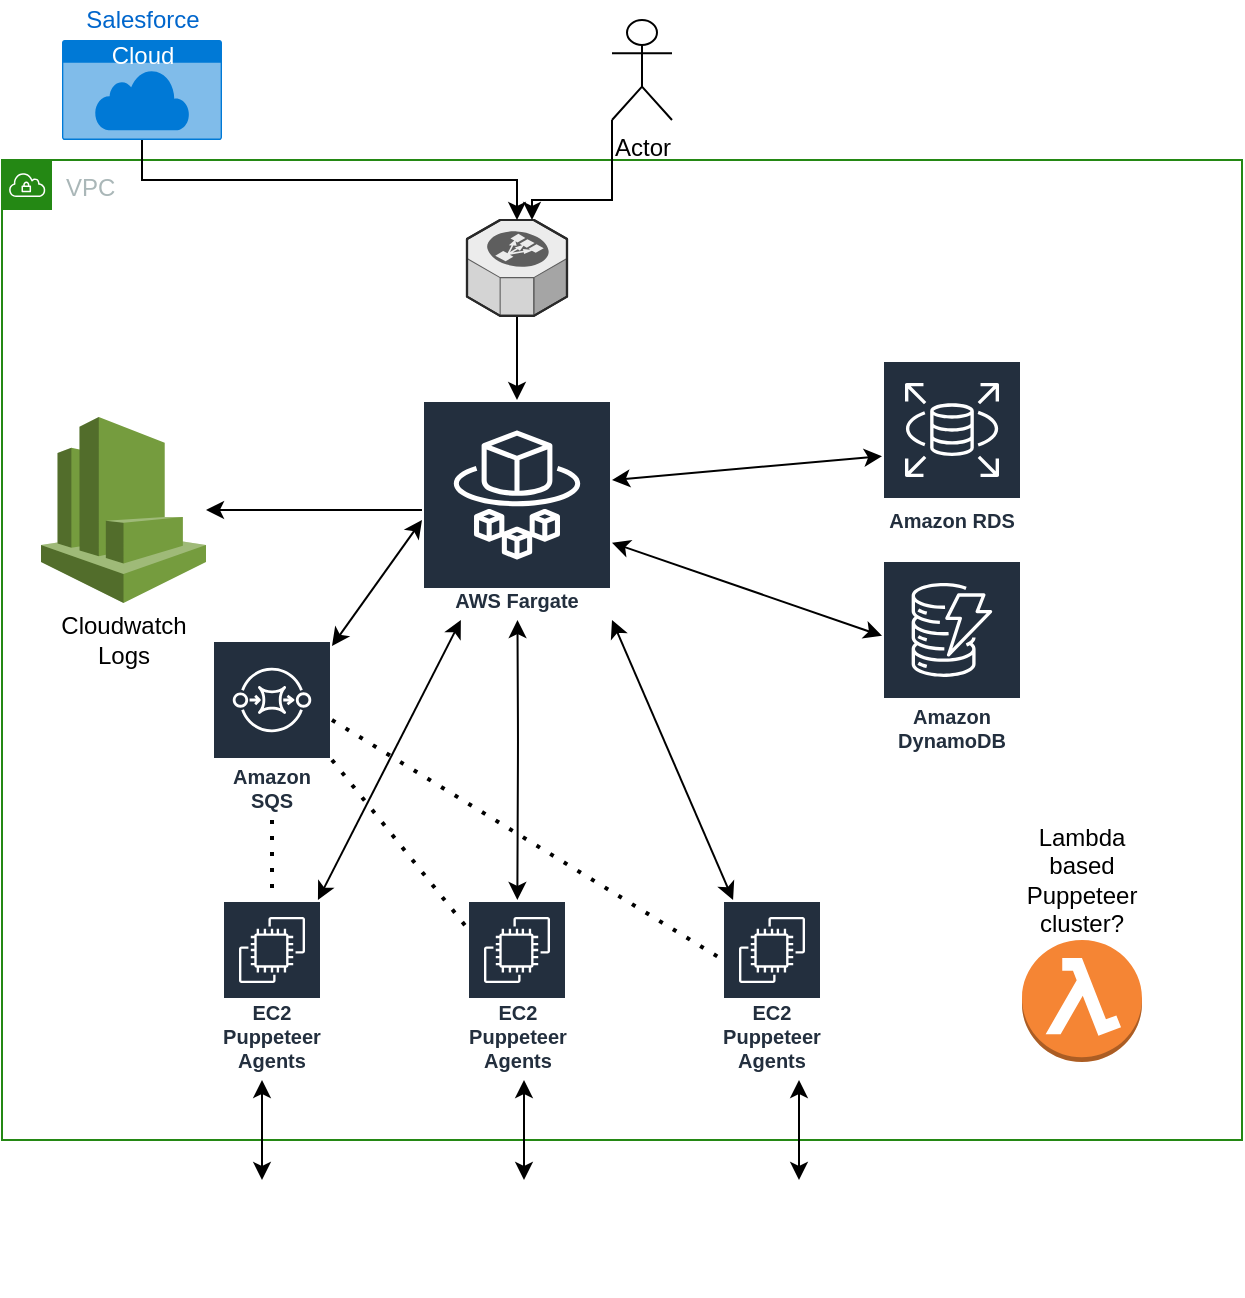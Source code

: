 <mxfile version="13.6.3" type="github">
  <diagram id="nQur8RngmUSOESzQFlPp" name="Page-1">
    <mxGraphModel dx="1186" dy="796" grid="0" gridSize="10" guides="1" tooltips="1" connect="1" arrows="1" fold="1" page="1" pageScale="1" pageWidth="850" pageHeight="1100" math="0" shadow="0">
      <root>
        <mxCell id="0" />
        <mxCell id="1" parent="0" />
        <mxCell id="8bmbix7VtnqFgUIKCFhv-3" value="VPC" style="points=[[0,0],[0.25,0],[0.5,0],[0.75,0],[1,0],[1,0.25],[1,0.5],[1,0.75],[1,1],[0.75,1],[0.5,1],[0.25,1],[0,1],[0,0.75],[0,0.5],[0,0.25]];outlineConnect=0;gradientColor=none;html=1;whiteSpace=wrap;fontSize=12;fontStyle=0;shape=mxgraph.aws4.group;grIcon=mxgraph.aws4.group_vpc;strokeColor=#248814;fillColor=none;verticalAlign=top;align=left;spacingLeft=30;fontColor=#AAB7B8;dashed=0;" vertex="1" parent="1">
          <mxGeometry x="150" y="100" width="620" height="490" as="geometry" />
        </mxCell>
        <mxCell id="8bmbix7VtnqFgUIKCFhv-2" value="AWS Fargate" style="outlineConnect=0;fontColor=#232F3E;gradientColor=none;strokeColor=#ffffff;fillColor=#232F3E;dashed=0;verticalLabelPosition=middle;verticalAlign=bottom;align=center;html=1;whiteSpace=wrap;fontSize=10;fontStyle=1;spacing=3;shape=mxgraph.aws4.productIcon;prIcon=mxgraph.aws4.fargate;" vertex="1" parent="1">
          <mxGeometry x="360" y="220" width="95" height="110" as="geometry" />
        </mxCell>
        <mxCell id="8bmbix7VtnqFgUIKCFhv-4" value="Amazon RDS" style="outlineConnect=0;fontColor=#232F3E;gradientColor=none;strokeColor=#ffffff;fillColor=#232F3E;dashed=0;verticalLabelPosition=middle;verticalAlign=bottom;align=center;html=1;whiteSpace=wrap;fontSize=10;fontStyle=1;spacing=3;shape=mxgraph.aws4.productIcon;prIcon=mxgraph.aws4.rds;" vertex="1" parent="1">
          <mxGeometry x="590" y="200" width="70" height="90" as="geometry" />
        </mxCell>
        <mxCell id="8bmbix7VtnqFgUIKCFhv-5" value="Amazon DynamoDB" style="outlineConnect=0;fontColor=#232F3E;gradientColor=none;strokeColor=#ffffff;fillColor=#232F3E;dashed=0;verticalLabelPosition=middle;verticalAlign=bottom;align=center;html=1;whiteSpace=wrap;fontSize=10;fontStyle=1;spacing=3;shape=mxgraph.aws4.productIcon;prIcon=mxgraph.aws4.dynamodb;" vertex="1" parent="1">
          <mxGeometry x="590" y="300" width="70" height="100" as="geometry" />
        </mxCell>
        <mxCell id="8bmbix7VtnqFgUIKCFhv-6" value="Amazon SQS" style="outlineConnect=0;fontColor=#232F3E;gradientColor=none;strokeColor=#ffffff;fillColor=#232F3E;dashed=0;verticalLabelPosition=middle;verticalAlign=bottom;align=center;html=1;whiteSpace=wrap;fontSize=10;fontStyle=1;spacing=3;shape=mxgraph.aws4.productIcon;prIcon=mxgraph.aws4.sqs;" vertex="1" parent="1">
          <mxGeometry x="255" y="340" width="60" height="90" as="geometry" />
        </mxCell>
        <mxCell id="8bmbix7VtnqFgUIKCFhv-7" value="Cloud" style="html=1;strokeColor=none;fillColor=#0079D6;labelPosition=center;verticalLabelPosition=middle;verticalAlign=top;align=center;fontSize=12;outlineConnect=0;spacingTop=-6;fontColor=#FFFFFF;shape=mxgraph.sitemap.cloud;" vertex="1" parent="1">
          <mxGeometry x="180" y="40" width="80" height="50" as="geometry" />
        </mxCell>
        <mxCell id="8bmbix7VtnqFgUIKCFhv-8" value="&lt;font color=&quot;#0066cc&quot;&gt;Salesforce&lt;/font&gt;" style="text;html=1;align=center;verticalAlign=middle;resizable=0;points=[];autosize=1;" vertex="1" parent="1">
          <mxGeometry x="185" y="20" width="70" height="20" as="geometry" />
        </mxCell>
        <mxCell id="8bmbix7VtnqFgUIKCFhv-22" value="" style="edgeStyle=orthogonalEdgeStyle;rounded=0;orthogonalLoop=1;jettySize=auto;html=1;" edge="1" parent="1" source="8bmbix7VtnqFgUIKCFhv-12" target="8bmbix7VtnqFgUIKCFhv-2">
          <mxGeometry relative="1" as="geometry" />
        </mxCell>
        <mxCell id="8bmbix7VtnqFgUIKCFhv-12" value="" style="verticalLabelPosition=bottom;html=1;verticalAlign=top;strokeWidth=1;align=center;outlineConnect=0;dashed=0;outlineConnect=0;shape=mxgraph.aws3d.elasticLoadBalancing;fillColor=#ECECEC;strokeColor=#5E5E5E;aspect=fixed;" vertex="1" parent="1">
          <mxGeometry x="382.5" y="130" width="50" height="47.92" as="geometry" />
        </mxCell>
        <mxCell id="8bmbix7VtnqFgUIKCFhv-13" style="edgeStyle=orthogonalEdgeStyle;rounded=0;orthogonalLoop=1;jettySize=auto;html=1;exitX=0.5;exitY=1;exitDx=0;exitDy=0;exitPerimeter=0;" edge="1" parent="1" source="8bmbix7VtnqFgUIKCFhv-7" target="8bmbix7VtnqFgUIKCFhv-12">
          <mxGeometry relative="1" as="geometry">
            <mxPoint x="220" y="90" as="sourcePoint" />
            <mxPoint x="400" y="230" as="targetPoint" />
          </mxGeometry>
        </mxCell>
        <mxCell id="8bmbix7VtnqFgUIKCFhv-15" style="edgeStyle=orthogonalEdgeStyle;rounded=0;orthogonalLoop=1;jettySize=auto;html=1;exitX=0;exitY=1;exitDx=0;exitDy=0;exitPerimeter=0;" edge="1" parent="1" source="8bmbix7VtnqFgUIKCFhv-14" target="8bmbix7VtnqFgUIKCFhv-12">
          <mxGeometry relative="1" as="geometry">
            <Array as="points">
              <mxPoint x="455" y="120" />
              <mxPoint x="415" y="120" />
            </Array>
          </mxGeometry>
        </mxCell>
        <mxCell id="8bmbix7VtnqFgUIKCFhv-14" value="Actor" style="shape=umlActor;verticalLabelPosition=bottom;verticalAlign=top;html=1;outlineConnect=0;" vertex="1" parent="1">
          <mxGeometry x="455" y="30" width="30" height="50" as="geometry" />
        </mxCell>
        <mxCell id="8bmbix7VtnqFgUIKCFhv-17" value="EC2 Puppeteer Agents" style="outlineConnect=0;fontColor=#232F3E;gradientColor=none;strokeColor=#ffffff;fillColor=#232F3E;dashed=0;verticalLabelPosition=middle;verticalAlign=bottom;align=center;html=1;whiteSpace=wrap;fontSize=10;fontStyle=1;spacing=3;shape=mxgraph.aws4.productIcon;prIcon=mxgraph.aws4.ec2;" vertex="1" parent="1">
          <mxGeometry x="260" y="470" width="50" height="90" as="geometry" />
        </mxCell>
        <mxCell id="8bmbix7VtnqFgUIKCFhv-19" value="" style="endArrow=classic;startArrow=classic;html=1;" edge="1" parent="1" source="8bmbix7VtnqFgUIKCFhv-6">
          <mxGeometry width="50" height="50" relative="1" as="geometry">
            <mxPoint x="280" y="280" as="sourcePoint" />
            <mxPoint x="360" y="280" as="targetPoint" />
          </mxGeometry>
        </mxCell>
        <mxCell id="8bmbix7VtnqFgUIKCFhv-20" value="" style="endArrow=classic;startArrow=classic;html=1;" edge="1" parent="1" target="8bmbix7VtnqFgUIKCFhv-4">
          <mxGeometry width="50" height="50" relative="1" as="geometry">
            <mxPoint x="455" y="260" as="sourcePoint" />
            <mxPoint x="535" y="260" as="targetPoint" />
          </mxGeometry>
        </mxCell>
        <mxCell id="8bmbix7VtnqFgUIKCFhv-21" value="" style="endArrow=classic;startArrow=classic;html=1;" edge="1" parent="1" source="8bmbix7VtnqFgUIKCFhv-2" target="8bmbix7VtnqFgUIKCFhv-5">
          <mxGeometry width="50" height="50" relative="1" as="geometry">
            <mxPoint x="465" y="270" as="sourcePoint" />
            <mxPoint x="600" y="258.088" as="targetPoint" />
          </mxGeometry>
        </mxCell>
        <mxCell id="8bmbix7VtnqFgUIKCFhv-23" value="EC2 Puppeteer Agents" style="outlineConnect=0;fontColor=#232F3E;gradientColor=none;strokeColor=#ffffff;fillColor=#232F3E;dashed=0;verticalLabelPosition=middle;verticalAlign=bottom;align=center;html=1;whiteSpace=wrap;fontSize=10;fontStyle=1;spacing=3;shape=mxgraph.aws4.productIcon;prIcon=mxgraph.aws4.ec2;" vertex="1" parent="1">
          <mxGeometry x="382.5" y="470" width="50" height="90" as="geometry" />
        </mxCell>
        <mxCell id="8bmbix7VtnqFgUIKCFhv-24" value="EC2 Puppeteer Agents" style="outlineConnect=0;fontColor=#232F3E;gradientColor=none;strokeColor=#ffffff;fillColor=#232F3E;dashed=0;verticalLabelPosition=middle;verticalAlign=bottom;align=center;html=1;whiteSpace=wrap;fontSize=10;fontStyle=1;spacing=3;shape=mxgraph.aws4.productIcon;prIcon=mxgraph.aws4.ec2;" vertex="1" parent="1">
          <mxGeometry x="510" y="470" width="50" height="90" as="geometry" />
        </mxCell>
        <mxCell id="8bmbix7VtnqFgUIKCFhv-29" value="" style="endArrow=classic;startArrow=classic;html=1;" edge="1" parent="1" source="8bmbix7VtnqFgUIKCFhv-2" target="8bmbix7VtnqFgUIKCFhv-23">
          <mxGeometry width="50" height="50" relative="1" as="geometry">
            <mxPoint x="400" y="400" as="sourcePoint" />
            <mxPoint x="450" y="360" as="targetPoint" />
            <Array as="points">
              <mxPoint x="408" y="390" />
            </Array>
          </mxGeometry>
        </mxCell>
        <mxCell id="8bmbix7VtnqFgUIKCFhv-32" value="" style="endArrow=classic;startArrow=classic;html=1;" edge="1" parent="1" source="8bmbix7VtnqFgUIKCFhv-17" target="8bmbix7VtnqFgUIKCFhv-2">
          <mxGeometry width="50" height="50" relative="1" as="geometry">
            <mxPoint x="400" y="400" as="sourcePoint" />
            <mxPoint x="450" y="350" as="targetPoint" />
            <Array as="points" />
          </mxGeometry>
        </mxCell>
        <mxCell id="8bmbix7VtnqFgUIKCFhv-33" value="" style="endArrow=classic;startArrow=classic;html=1;" edge="1" parent="1" source="8bmbix7VtnqFgUIKCFhv-24">
          <mxGeometry width="50" height="50" relative="1" as="geometry">
            <mxPoint x="377.33" y="472.571" as="sourcePoint" />
            <mxPoint x="454.997" y="330" as="targetPoint" />
            <Array as="points" />
          </mxGeometry>
        </mxCell>
        <mxCell id="8bmbix7VtnqFgUIKCFhv-34" value="" style="shape=image;html=1;verticalAlign=top;verticalLabelPosition=bottom;labelBackgroundColor=#ffffff;imageAspect=0;aspect=fixed;image=https://cdn4.iconfinder.com/data/icons/logos-brands-5/24/nginx-128.png" vertex="1" parent="1">
          <mxGeometry x="252" y="610" width="58" height="58" as="geometry" />
        </mxCell>
        <mxCell id="8bmbix7VtnqFgUIKCFhv-36" value="" style="shape=image;html=1;verticalAlign=top;verticalLabelPosition=bottom;labelBackgroundColor=#ffffff;imageAspect=0;aspect=fixed;image=https://cdn4.iconfinder.com/data/icons/logos-brands-5/24/nginx-128.png" vertex="1" parent="1">
          <mxGeometry x="382.5" y="610" width="58" height="58" as="geometry" />
        </mxCell>
        <mxCell id="8bmbix7VtnqFgUIKCFhv-37" value="" style="shape=image;html=1;verticalAlign=top;verticalLabelPosition=bottom;labelBackgroundColor=#ffffff;imageAspect=0;aspect=fixed;image=https://cdn4.iconfinder.com/data/icons/logos-brands-5/24/nginx-128.png" vertex="1" parent="1">
          <mxGeometry x="520" y="610" width="58" height="58" as="geometry" />
        </mxCell>
        <mxCell id="8bmbix7VtnqFgUIKCFhv-44" value="" style="endArrow=classic;startArrow=classic;html=1;" edge="1" parent="1">
          <mxGeometry width="50" height="50" relative="1" as="geometry">
            <mxPoint x="280" y="610" as="sourcePoint" />
            <mxPoint x="280" y="560" as="targetPoint" />
          </mxGeometry>
        </mxCell>
        <mxCell id="8bmbix7VtnqFgUIKCFhv-45" value="" style="endArrow=classic;startArrow=classic;html=1;" edge="1" parent="1">
          <mxGeometry width="50" height="50" relative="1" as="geometry">
            <mxPoint x="411" y="610" as="sourcePoint" />
            <mxPoint x="411" y="560" as="targetPoint" />
          </mxGeometry>
        </mxCell>
        <mxCell id="8bmbix7VtnqFgUIKCFhv-46" value="" style="endArrow=classic;startArrow=classic;html=1;" edge="1" parent="1">
          <mxGeometry width="50" height="50" relative="1" as="geometry">
            <mxPoint x="548.5" y="610" as="sourcePoint" />
            <mxPoint x="548.5" y="560" as="targetPoint" />
          </mxGeometry>
        </mxCell>
        <mxCell id="8bmbix7VtnqFgUIKCFhv-47" value="" style="outlineConnect=0;dashed=0;verticalLabelPosition=bottom;verticalAlign=top;align=center;html=1;shape=mxgraph.aws3.cloudwatch;fillColor=#759C3E;gradientColor=none;" vertex="1" parent="1">
          <mxGeometry x="169.5" y="228.5" width="82.5" height="93" as="geometry" />
        </mxCell>
        <mxCell id="8bmbix7VtnqFgUIKCFhv-48" value="" style="endArrow=classic;html=1;" edge="1" parent="1" source="8bmbix7VtnqFgUIKCFhv-2" target="8bmbix7VtnqFgUIKCFhv-47">
          <mxGeometry width="50" height="50" relative="1" as="geometry">
            <mxPoint x="400" y="400" as="sourcePoint" />
            <mxPoint x="450" y="350" as="targetPoint" />
          </mxGeometry>
        </mxCell>
        <mxCell id="8bmbix7VtnqFgUIKCFhv-49" value="Cloudwatch Logs" style="text;html=1;strokeColor=none;fillColor=none;align=center;verticalAlign=middle;whiteSpace=wrap;rounded=0;" vertex="1" parent="1">
          <mxGeometry x="190.75" y="330" width="40" height="20" as="geometry" />
        </mxCell>
        <mxCell id="8bmbix7VtnqFgUIKCFhv-53" value="" style="endArrow=none;dashed=1;html=1;dashPattern=1 3;strokeWidth=2;" edge="1" parent="1" source="8bmbix7VtnqFgUIKCFhv-6" target="8bmbix7VtnqFgUIKCFhv-17">
          <mxGeometry width="50" height="50" relative="1" as="geometry">
            <mxPoint x="400" y="390" as="sourcePoint" />
            <mxPoint x="450" y="340" as="targetPoint" />
          </mxGeometry>
        </mxCell>
        <mxCell id="8bmbix7VtnqFgUIKCFhv-54" value="" style="endArrow=none;dashed=1;html=1;dashPattern=1 3;strokeWidth=2;" edge="1" parent="1" target="8bmbix7VtnqFgUIKCFhv-23">
          <mxGeometry width="50" height="50" relative="1" as="geometry">
            <mxPoint x="315" y="400" as="sourcePoint" />
            <mxPoint x="315" y="440" as="targetPoint" />
          </mxGeometry>
        </mxCell>
        <mxCell id="8bmbix7VtnqFgUIKCFhv-55" value="" style="endArrow=none;dashed=1;html=1;dashPattern=1 3;strokeWidth=2;" edge="1" parent="1" target="8bmbix7VtnqFgUIKCFhv-24">
          <mxGeometry width="50" height="50" relative="1" as="geometry">
            <mxPoint x="315" y="380" as="sourcePoint" />
            <mxPoint x="315" y="420" as="targetPoint" />
          </mxGeometry>
        </mxCell>
        <mxCell id="8bmbix7VtnqFgUIKCFhv-56" value="" style="outlineConnect=0;dashed=0;verticalLabelPosition=bottom;verticalAlign=top;align=center;html=1;shape=mxgraph.aws3.lambda_function;fillColor=#F58534;gradientColor=none;" vertex="1" parent="1">
          <mxGeometry x="660" y="490" width="60" height="61" as="geometry" />
        </mxCell>
        <mxCell id="8bmbix7VtnqFgUIKCFhv-57" value="Lambda based Puppeteer cluster?" style="text;html=1;strokeColor=none;fillColor=none;align=center;verticalAlign=middle;whiteSpace=wrap;rounded=0;" vertex="1" parent="1">
          <mxGeometry x="670" y="450" width="40" height="20" as="geometry" />
        </mxCell>
      </root>
    </mxGraphModel>
  </diagram>
</mxfile>
